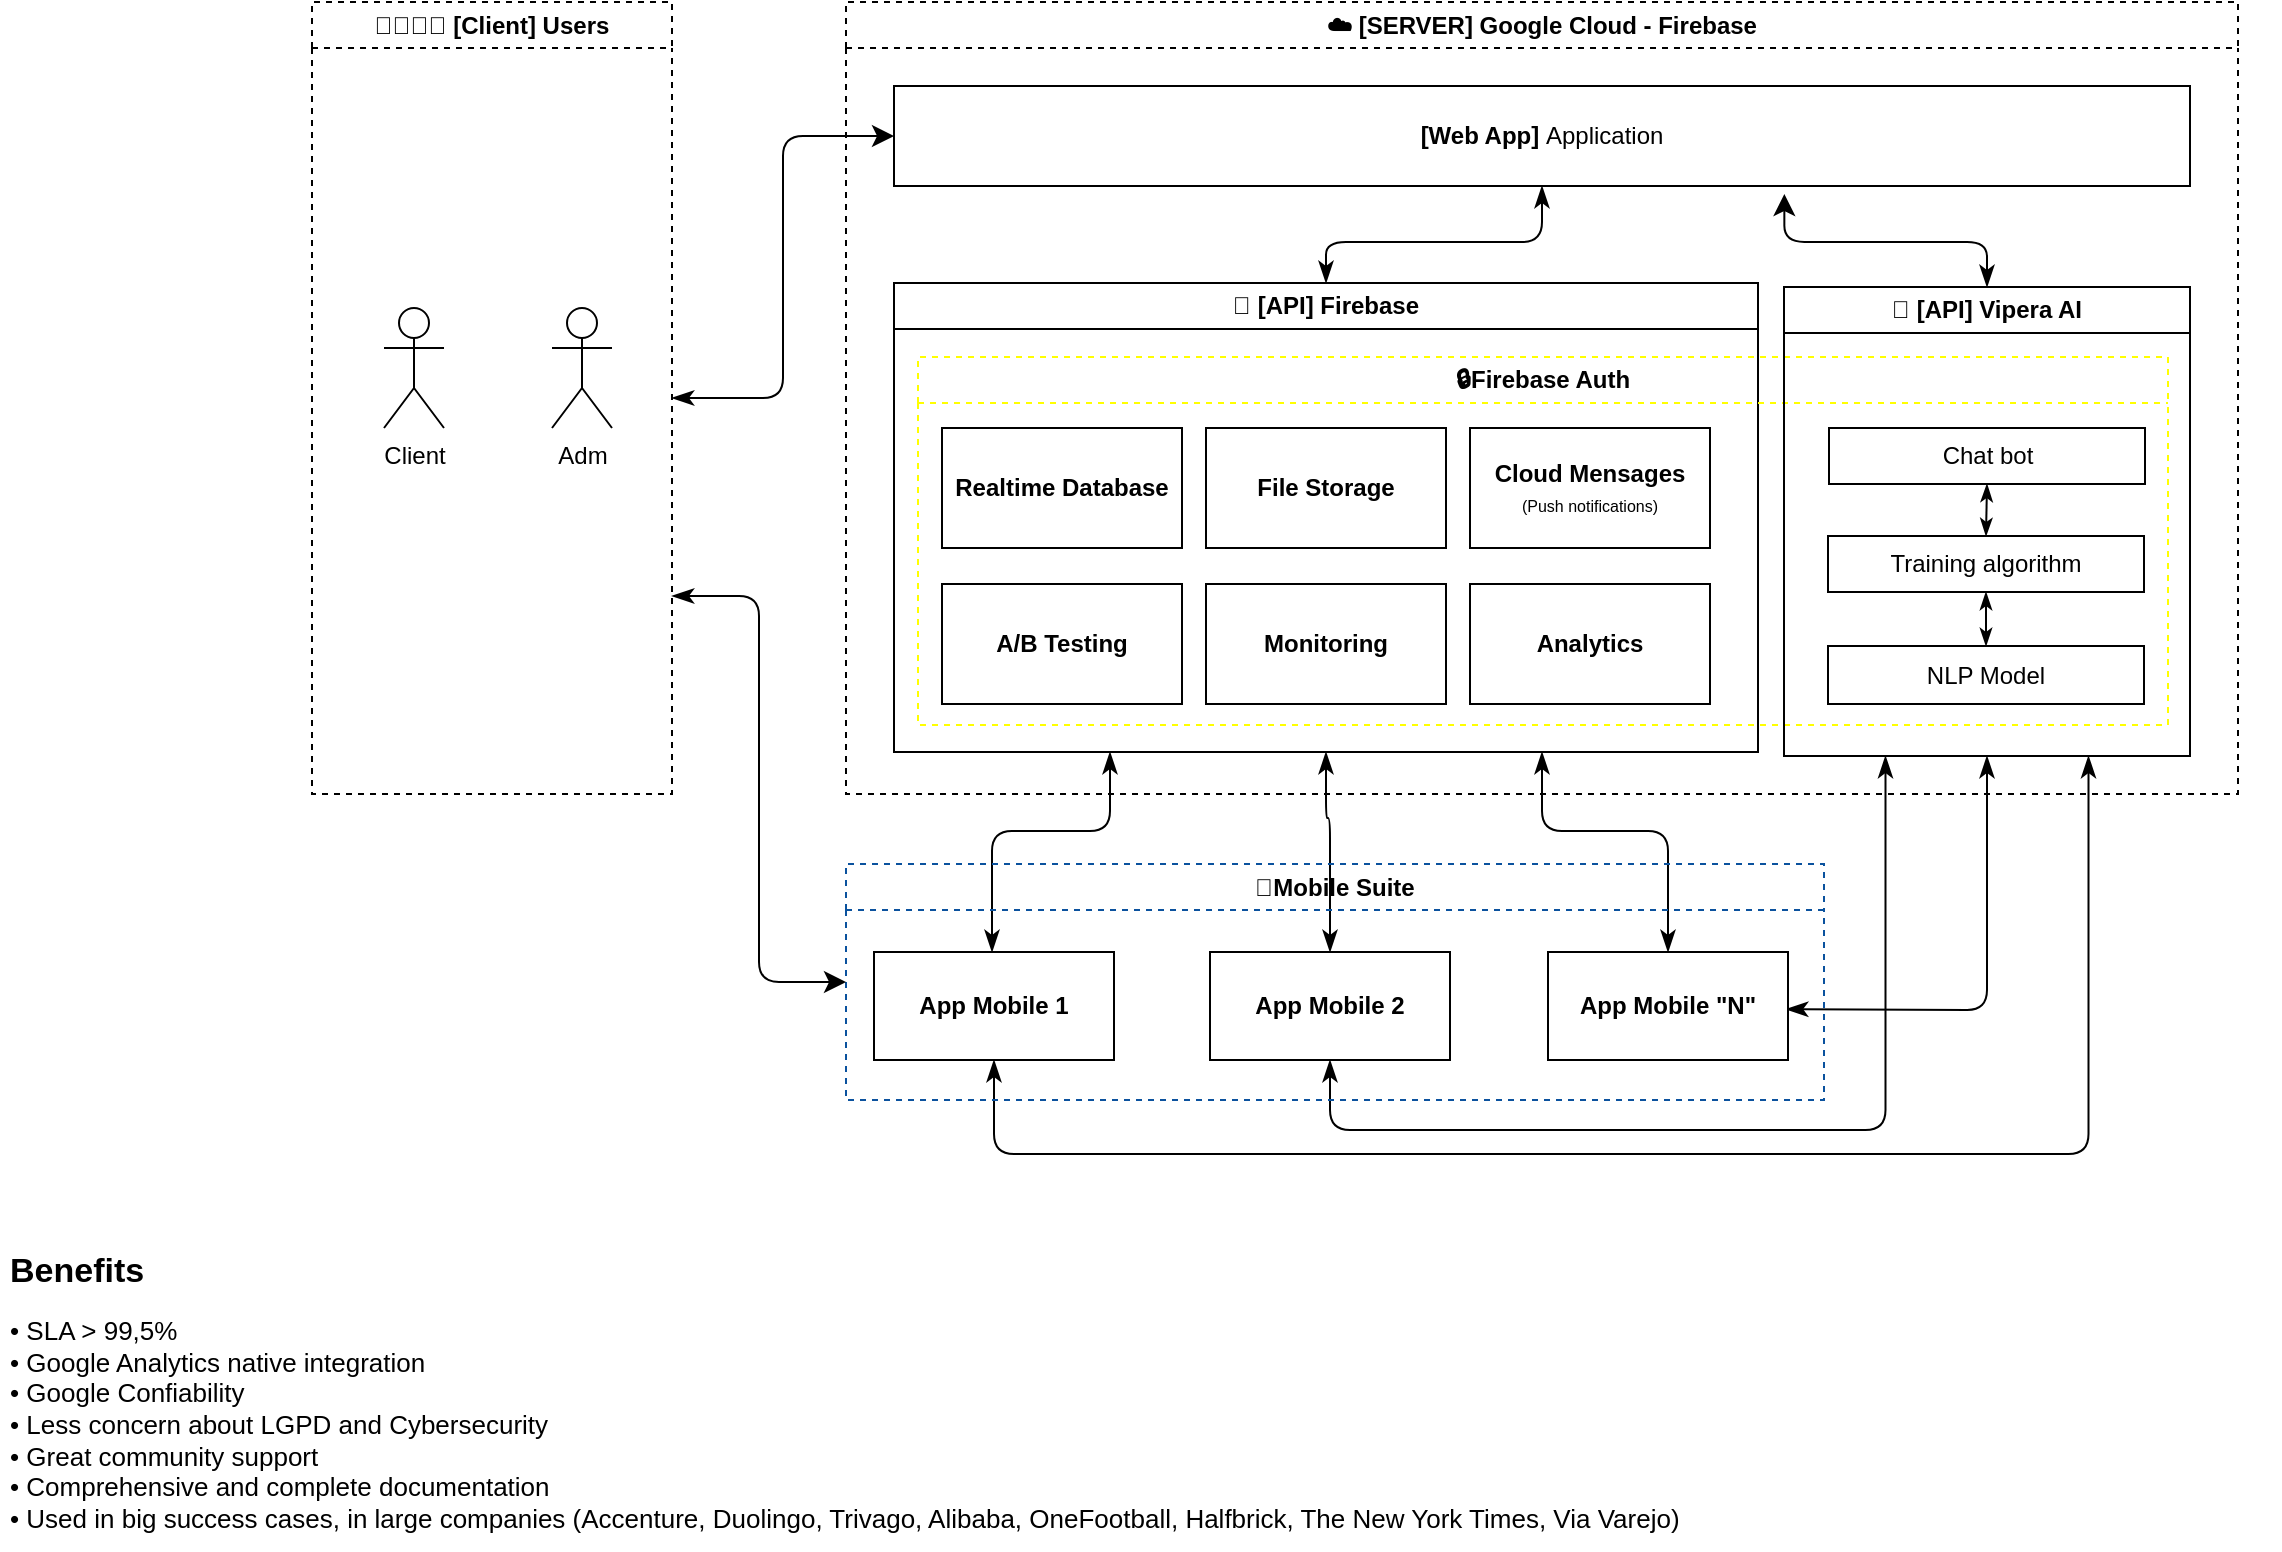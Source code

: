 <mxfile>
    <diagram id="MiEELOnIaTmyHQfe0Bcu" name="Vipera">
        <mxGraphModel dx="1378" dy="787" grid="1" gridSize="12" guides="1" tooltips="1" connect="1" arrows="1" fold="1" page="1" pageScale="1" pageWidth="1169" pageHeight="827" math="0" shadow="0">
            <root>
                <mxCell id="0"/>
                <mxCell id="1" parent="0"/>
                <mxCell id="2" value="☁️ [SERVER] Google Cloud - Firebase" style="swimlane;whiteSpace=wrap;html=1;dashed=1;container=0;" parent="1" vertex="1">
                    <mxGeometry x="435" y="36" width="696" height="396" as="geometry">
                        <mxRectangle x="160" y="410" width="200" height="30" as="alternateBounds"/>
                    </mxGeometry>
                </mxCell>
                <mxCell id="92" value="" style="edgeStyle=elbowEdgeStyle;elbow=vertical;endArrow=classicThin;html=1;rounded=1;endSize=8;startSize=8;startArrow=classicThin;startFill=1;endFill=1;exitX=0.992;exitY=0.529;exitDx=0;exitDy=0;jumpSize=12;entryX=0.5;entryY=1;entryDx=0;entryDy=0;exitPerimeter=0;" parent="1" source="74" target="95" edge="1">
                    <mxGeometry width="50" height="50" relative="1" as="geometry">
                        <mxPoint x="924" y="540" as="sourcePoint"/>
                        <mxPoint x="1084" y="480" as="targetPoint"/>
                        <Array as="points">
                            <mxPoint x="948" y="540"/>
                            <mxPoint x="940" y="468"/>
                            <mxPoint x="928" y="492"/>
                            <mxPoint x="924" y="504"/>
                        </Array>
                    </mxGeometry>
                </mxCell>
                <mxCell id="27" value="&lt;h1 style=&quot;font-size: 17px;&quot;&gt;Benefits&lt;/h1&gt;&lt;div style=&quot;&quot;&gt;&lt;font style=&quot;&quot;&gt;&lt;div style=&quot;font-size: 13px;&quot;&gt;&lt;span style=&quot;background-color: initial;&quot;&gt;• SLA &amp;gt; 99,5%&amp;nbsp;&lt;/span&gt;&lt;/div&gt;&lt;div style=&quot;font-size: 13px;&quot;&gt;• Google Analytics native integration&amp;nbsp;&lt;/div&gt;&lt;div style=&quot;font-size: 13px;&quot;&gt;&lt;span style=&quot;background-color: initial;&quot;&gt;• Google Confiability&amp;nbsp;&lt;/span&gt;&lt;br&gt;&lt;/div&gt;&lt;div style=&quot;&quot;&gt;&lt;span style=&quot;background-color: initial;&quot;&gt;&lt;span style=&quot;font-size: 13px;&quot;&gt;• Less concern about LGPD&amp;nbsp;and&amp;nbsp;&lt;/span&gt;&lt;/span&gt;&lt;span style=&quot;font-size: 13px; background-color: initial;&quot;&gt;Cybersecurity&lt;/span&gt;&lt;/div&gt;&lt;div style=&quot;font-size: 13px;&quot;&gt;• Great community support&lt;/div&gt;&lt;div style=&quot;font-size: 13px;&quot;&gt;• Comprehensive and complete documentation&lt;/div&gt;&lt;div style=&quot;font-size: 13px;&quot;&gt;• Used in big success cases, in large companies (Accenture, Duolingo, Trivago, Alibaba, OneFootball, Halfbrick, The New York Times, Via Varejo)&lt;/div&gt;&lt;/font&gt;&lt;/div&gt;" style="text;html=1;strokeColor=none;fillColor=none;spacing=5;spacingTop=-20;whiteSpace=wrap;overflow=hidden;rounded=0;fontSize=8;align=left;container=0;" parent="1" vertex="1">
                    <mxGeometry x="12" y="660" width="1140" height="150" as="geometry"/>
                </mxCell>
                <mxCell id="71" value="App&amp;nbsp;Mobile 1" style="rounded=0;whiteSpace=wrap;html=1;fontStyle=1;container=0;" parent="1" vertex="1">
                    <mxGeometry x="449" y="511" width="120" height="54" as="geometry"/>
                </mxCell>
                <mxCell id="73" value="App&amp;nbsp;Mobile 2" style="rounded=0;whiteSpace=wrap;html=1;fontStyle=1;container=0;" parent="1" vertex="1">
                    <mxGeometry x="617" y="511" width="120" height="54" as="geometry"/>
                </mxCell>
                <mxCell id="74" value="App&amp;nbsp;Mobile &quot;N&quot;" style="rounded=0;whiteSpace=wrap;html=1;fontStyle=1;container=0;" parent="1" vertex="1">
                    <mxGeometry x="786" y="511" width="120" height="54" as="geometry"/>
                </mxCell>
                <mxCell id="88" value="" style="edgeStyle=elbowEdgeStyle;elbow=vertical;endArrow=classicThin;html=1;rounded=1;endSize=8;startSize=8;entryX=0.25;entryY=1;entryDx=0;entryDy=0;startArrow=classicThin;startFill=1;endFill=1;" parent="1" source="71" target="18" edge="1">
                    <mxGeometry width="50" height="50" relative="1" as="geometry">
                        <mxPoint x="604" y="468" as="sourcePoint"/>
                        <mxPoint x="712" y="410.5" as="targetPoint"/>
                        <Array as="points">
                            <mxPoint x="508" y="450.5"/>
                        </Array>
                    </mxGeometry>
                </mxCell>
                <mxCell id="89" value="" style="edgeStyle=elbowEdgeStyle;elbow=vertical;endArrow=classicThin;html=1;rounded=1;endSize=8;startSize=8;startArrow=classicThin;startFill=1;endFill=1;exitX=0.5;exitY=0;exitDx=0;exitDy=0;entryX=0.5;entryY=1;entryDx=0;entryDy=0;" parent="1" source="73" target="18" edge="1">
                    <mxGeometry width="50" height="50" relative="1" as="geometry">
                        <mxPoint x="615" y="480" as="sourcePoint"/>
                        <mxPoint x="676" y="420" as="targetPoint"/>
                        <Array as="points">
                            <mxPoint x="748" y="444"/>
                        </Array>
                    </mxGeometry>
                </mxCell>
                <mxCell id="90" value="" style="edgeStyle=elbowEdgeStyle;elbow=vertical;endArrow=classicThin;html=1;rounded=1;endSize=8;startSize=8;entryX=0.75;entryY=1;entryDx=0;entryDy=0;startArrow=classicThin;startFill=1;endFill=1;exitX=0.5;exitY=0;exitDx=0;exitDy=0;" parent="1" source="74" target="18" edge="1">
                    <mxGeometry width="50" height="50" relative="1" as="geometry">
                        <mxPoint x="771" y="468" as="sourcePoint"/>
                        <mxPoint x="843" y="413" as="targetPoint"/>
                        <Array as="points">
                            <mxPoint x="676" y="450.5"/>
                        </Array>
                    </mxGeometry>
                </mxCell>
                <mxCell id="93" value="" style="edgeStyle=elbowEdgeStyle;elbow=vertical;endArrow=classicThin;html=1;rounded=1;endSize=8;startSize=8;startArrow=classicThin;startFill=1;endFill=1;exitX=0.25;exitY=1;exitDx=0;exitDy=0;entryX=0.5;entryY=1;entryDx=0;entryDy=0;" parent="1" source="95" target="73" edge="1">
                    <mxGeometry width="50" height="50" relative="1" as="geometry">
                        <mxPoint x="954.75" y="463" as="sourcePoint"/>
                        <mxPoint x="917.68" y="546.922" as="targetPoint"/>
                        <Array as="points">
                            <mxPoint x="816" y="600"/>
                            <mxPoint x="952" y="523"/>
                            <mxPoint x="1012" y="499"/>
                        </Array>
                    </mxGeometry>
                </mxCell>
                <mxCell id="94" value="" style="edgeStyle=elbowEdgeStyle;elbow=vertical;endArrow=classicThin;html=1;rounded=1;endSize=8;startSize=8;startArrow=classicThin;startFill=1;endFill=1;exitX=0.75;exitY=1;exitDx=0;exitDy=0;entryX=0.5;entryY=1;entryDx=0;entryDy=0;" parent="1" source="95" target="71" edge="1">
                    <mxGeometry width="50" height="50" relative="1" as="geometry">
                        <mxPoint x="1056.25" y="463" as="sourcePoint"/>
                        <mxPoint x="687.0" y="577" as="targetPoint"/>
                        <Array as="points">
                            <mxPoint x="780" y="612"/>
                            <mxPoint x="964" y="535"/>
                            <mxPoint x="1024" y="511"/>
                        </Array>
                    </mxGeometry>
                </mxCell>
                <mxCell id="3" value="&lt;b&gt;[Web App]&amp;nbsp;&lt;/b&gt;Application" style="rounded=0;whiteSpace=wrap;html=1;container=0;" parent="1" vertex="1">
                    <mxGeometry x="459" y="78" width="648" height="50" as="geometry"/>
                </mxCell>
                <mxCell id="15" value="" style="edgeStyle=elbowEdgeStyle;elbow=vertical;endArrow=classic;html=1;endSize=8;startSize=8;exitX=0.5;exitY=0;exitDx=0;exitDy=0;entryX=0.687;entryY=1.08;entryDx=0;entryDy=0;startArrow=classicThin;startFill=1;rounded=1;entryPerimeter=0;" parent="1" source="95" target="3" edge="1">
                    <mxGeometry width="50" height="50" relative="1" as="geometry">
                        <mxPoint x="401" y="186" as="sourcePoint"/>
                        <mxPoint x="451" y="136" as="targetPoint"/>
                        <Array as="points">
                            <mxPoint x="759" y="156"/>
                        </Array>
                    </mxGeometry>
                </mxCell>
                <mxCell id="18" value="🔗 [API] Firebase" style="swimlane;whiteSpace=wrap;html=1;container=0;" parent="1" vertex="1">
                    <mxGeometry x="459" y="176.5" width="432" height="234.5" as="geometry"/>
                </mxCell>
                <mxCell id="23" value="" style="edgeStyle=elbowEdgeStyle;elbow=vertical;endArrow=classicThin;html=1;rounded=1;endSize=8;startSize=8;entryX=0.5;entryY=1;entryDx=0;entryDy=0;startArrow=classicThin;startFill=1;exitX=0.5;exitY=0;exitDx=0;exitDy=0;endFill=1;" parent="1" source="18" target="3" edge="1">
                    <mxGeometry width="50" height="50" relative="1" as="geometry">
                        <mxPoint x="675" y="180" as="sourcePoint"/>
                        <mxPoint x="603" y="140" as="targetPoint"/>
                        <Array as="points">
                            <mxPoint x="756" y="156"/>
                            <mxPoint x="579" y="168"/>
                        </Array>
                    </mxGeometry>
                </mxCell>
                <mxCell id="22" value="🔒Firebase Auth" style="swimlane;whiteSpace=wrap;html=1;container=0;dashed=1;fillColor=none;strokeColor=#FFFF00;" parent="1" vertex="1">
                    <mxGeometry x="471" y="213.5" width="625" height="184" as="geometry"/>
                </mxCell>
                <mxCell id="106" value="Chat bot" style="rounded=0;whiteSpace=wrap;html=1;container=0;" parent="22" vertex="1">
                    <mxGeometry x="455.5" y="35.5" width="158" height="28" as="geometry"/>
                </mxCell>
                <mxCell id="14" value="NLP Model" style="rounded=0;whiteSpace=wrap;html=1;container=0;" parent="22" vertex="1">
                    <mxGeometry x="455" y="144.5" width="158" height="29" as="geometry"/>
                </mxCell>
                <mxCell id="24" value="Realtime Database" style="rounded=0;whiteSpace=wrap;html=1;fontStyle=1;container=0;" parent="1" vertex="1">
                    <mxGeometry x="483" y="249" width="120" height="60" as="geometry"/>
                </mxCell>
                <mxCell id="25" value="&lt;b&gt;File Storage&lt;/b&gt;" style="rounded=0;whiteSpace=wrap;html=1;container=0;" parent="1" vertex="1">
                    <mxGeometry x="615" y="249" width="120" height="60" as="geometry"/>
                </mxCell>
                <mxCell id="26" value="&lt;b&gt;Cloud Mensages&lt;/b&gt; &lt;font style=&quot;font-size: 8px;&quot;&gt;(Push notifications)&lt;/font&gt;" style="rounded=0;whiteSpace=wrap;html=1;container=0;" parent="1" vertex="1">
                    <mxGeometry x="747" y="249" width="120" height="60" as="geometry"/>
                </mxCell>
                <mxCell id="30" value="A/B Testing" style="rounded=0;whiteSpace=wrap;html=1;fontStyle=1;container=0;" parent="1" vertex="1">
                    <mxGeometry x="483" y="327" width="120" height="60" as="geometry"/>
                </mxCell>
                <mxCell id="31" value="Monitoring&lt;span style=&quot;color: rgba(0, 0, 0, 0); font-family: monospace; font-size: 0px; font-weight: 400; text-align: start;&quot;&gt;%3CmxGraphModel%3E%3Croot%3E%3CmxCell%20id%3D%220%22%2F%3E%3CmxCell%20id%3D%221%22%20parent%3D%220%22%2F%3E%3CmxCell%20id%3D%222%22%20value%3D%22A%2FB%20Testing%22%20style%3D%22rounded%3D0%3BwhiteSpace%3Dwrap%3Bhtml%3D1%3BfontStyle%3D1%22%20vertex%3D%221%22%20parent%3D%221%22%3E%3CmxGeometry%20x%3D%22480%22%20y%3D%22432%22%20width%3D%22120%22%20height%3D%2260%22%20as%3D%22geometry%22%2F%3E%3C%2FmxCell%3E%3C%2Froot%3E%3C%2FmxGraphModel%3E&lt;/span&gt;" style="rounded=0;whiteSpace=wrap;html=1;fontStyle=1;container=0;" parent="1" vertex="1">
                    <mxGeometry x="615" y="327" width="120" height="60" as="geometry"/>
                </mxCell>
                <mxCell id="32" value="Analytics" style="rounded=0;whiteSpace=wrap;html=1;fontStyle=1;container=0;" parent="1" vertex="1">
                    <mxGeometry x="747" y="327" width="120" height="60" as="geometry"/>
                </mxCell>
                <mxCell id="16" value="" style="endArrow=classicThin;html=1;exitX=0.5;exitY=0;exitDx=0;exitDy=0;entryX=0.5;entryY=1;entryDx=0;entryDy=0;startArrow=classicThin;startFill=1;endFill=1;" parent="1" source="14" target="13" edge="1">
                    <mxGeometry width="50" height="50" relative="1" as="geometry">
                        <mxPoint x="845" y="239" as="sourcePoint"/>
                        <mxPoint x="895" y="189" as="targetPoint"/>
                    </mxGeometry>
                </mxCell>
                <mxCell id="107" value="" style="endArrow=classicThin;html=1;exitX=0.5;exitY=0;exitDx=0;exitDy=0;entryX=0.5;entryY=1;entryDx=0;entryDy=0;startArrow=classicThin;startFill=1;endFill=1;" parent="1" source="13" target="106" edge="1">
                    <mxGeometry width="50" height="50" relative="1" as="geometry">
                        <mxPoint x="1017" y="365" as="sourcePoint"/>
                        <mxPoint x="1017" y="333" as="targetPoint"/>
                    </mxGeometry>
                </mxCell>
                <mxCell id="113" value="📱Mobile Suite" style="swimlane;whiteSpace=wrap;html=1;container=0;dashed=1;fillColor=none;strokeColor=#0B529E;" parent="1" vertex="1">
                    <mxGeometry x="435" y="467" width="489" height="118" as="geometry"/>
                </mxCell>
                <mxCell id="121" value="👨‍👩‍👧‍👧 [Client] Users" style="swimlane;whiteSpace=wrap;html=1;dashed=1;container=0;" parent="1" vertex="1">
                    <mxGeometry x="168" y="36" width="180" height="396" as="geometry">
                        <mxRectangle x="160" y="410" width="200" height="30" as="alternateBounds"/>
                    </mxGeometry>
                </mxCell>
                <mxCell id="5" value="Client" style="shape=umlActor;verticalLabelPosition=bottom;verticalAlign=top;html=1;outlineConnect=0;container=0;" parent="121" vertex="1">
                    <mxGeometry x="36" y="153" width="30" height="60" as="geometry"/>
                </mxCell>
                <mxCell id="122" value="Adm" style="shape=umlActor;verticalLabelPosition=bottom;verticalAlign=top;html=1;outlineConnect=0;container=0;" parent="121" vertex="1">
                    <mxGeometry x="120" y="153" width="30" height="60" as="geometry"/>
                </mxCell>
                <mxCell id="126" value="" style="edgeStyle=elbowEdgeStyle;elbow=horizontal;endArrow=classic;html=1;rounded=1;endSize=8;startSize=8;exitX=1;exitY=0.75;exitDx=0;exitDy=0;entryX=0;entryY=0.5;entryDx=0;entryDy=0;startArrow=classicThin;startFill=1;" parent="1" source="121" target="113" edge="1">
                    <mxGeometry width="50" height="50" relative="1" as="geometry">
                        <mxPoint x="408" y="326" as="sourcePoint"/>
                        <mxPoint x="458" y="276" as="targetPoint"/>
                    </mxGeometry>
                </mxCell>
                <mxCell id="127" value="" style="edgeStyle=elbowEdgeStyle;elbow=horizontal;endArrow=classic;html=1;rounded=1;endSize=8;startSize=8;exitX=1;exitY=0.5;exitDx=0;exitDy=0;entryX=0;entryY=0.5;entryDx=0;entryDy=0;startArrow=classicThin;startFill=1;" parent="1" source="121" target="3" edge="1">
                    <mxGeometry width="50" height="50" relative="1" as="geometry">
                        <mxPoint x="360" y="345" as="sourcePoint"/>
                        <mxPoint x="447" y="538" as="targetPoint"/>
                    </mxGeometry>
                </mxCell>
                <mxCell id="135" value="" style="group" parent="1" vertex="1" connectable="0">
                    <mxGeometry x="904" y="178.5" width="203" height="234.5" as="geometry"/>
                </mxCell>
                <mxCell id="95" value="🔗&amp;nbsp;[API] Vipera AI" style="swimlane;whiteSpace=wrap;html=1;container=0;" parent="135" vertex="1">
                    <mxGeometry width="203" height="234.5" as="geometry"/>
                </mxCell>
                <mxCell id="13" value="Training&amp;nbsp;algorithm" style="rounded=0;whiteSpace=wrap;html=1;container=0;" parent="135" vertex="1">
                    <mxGeometry x="22" y="124.5" width="158" height="28" as="geometry"/>
                </mxCell>
            </root>
        </mxGraphModel>
    </diagram>
</mxfile>